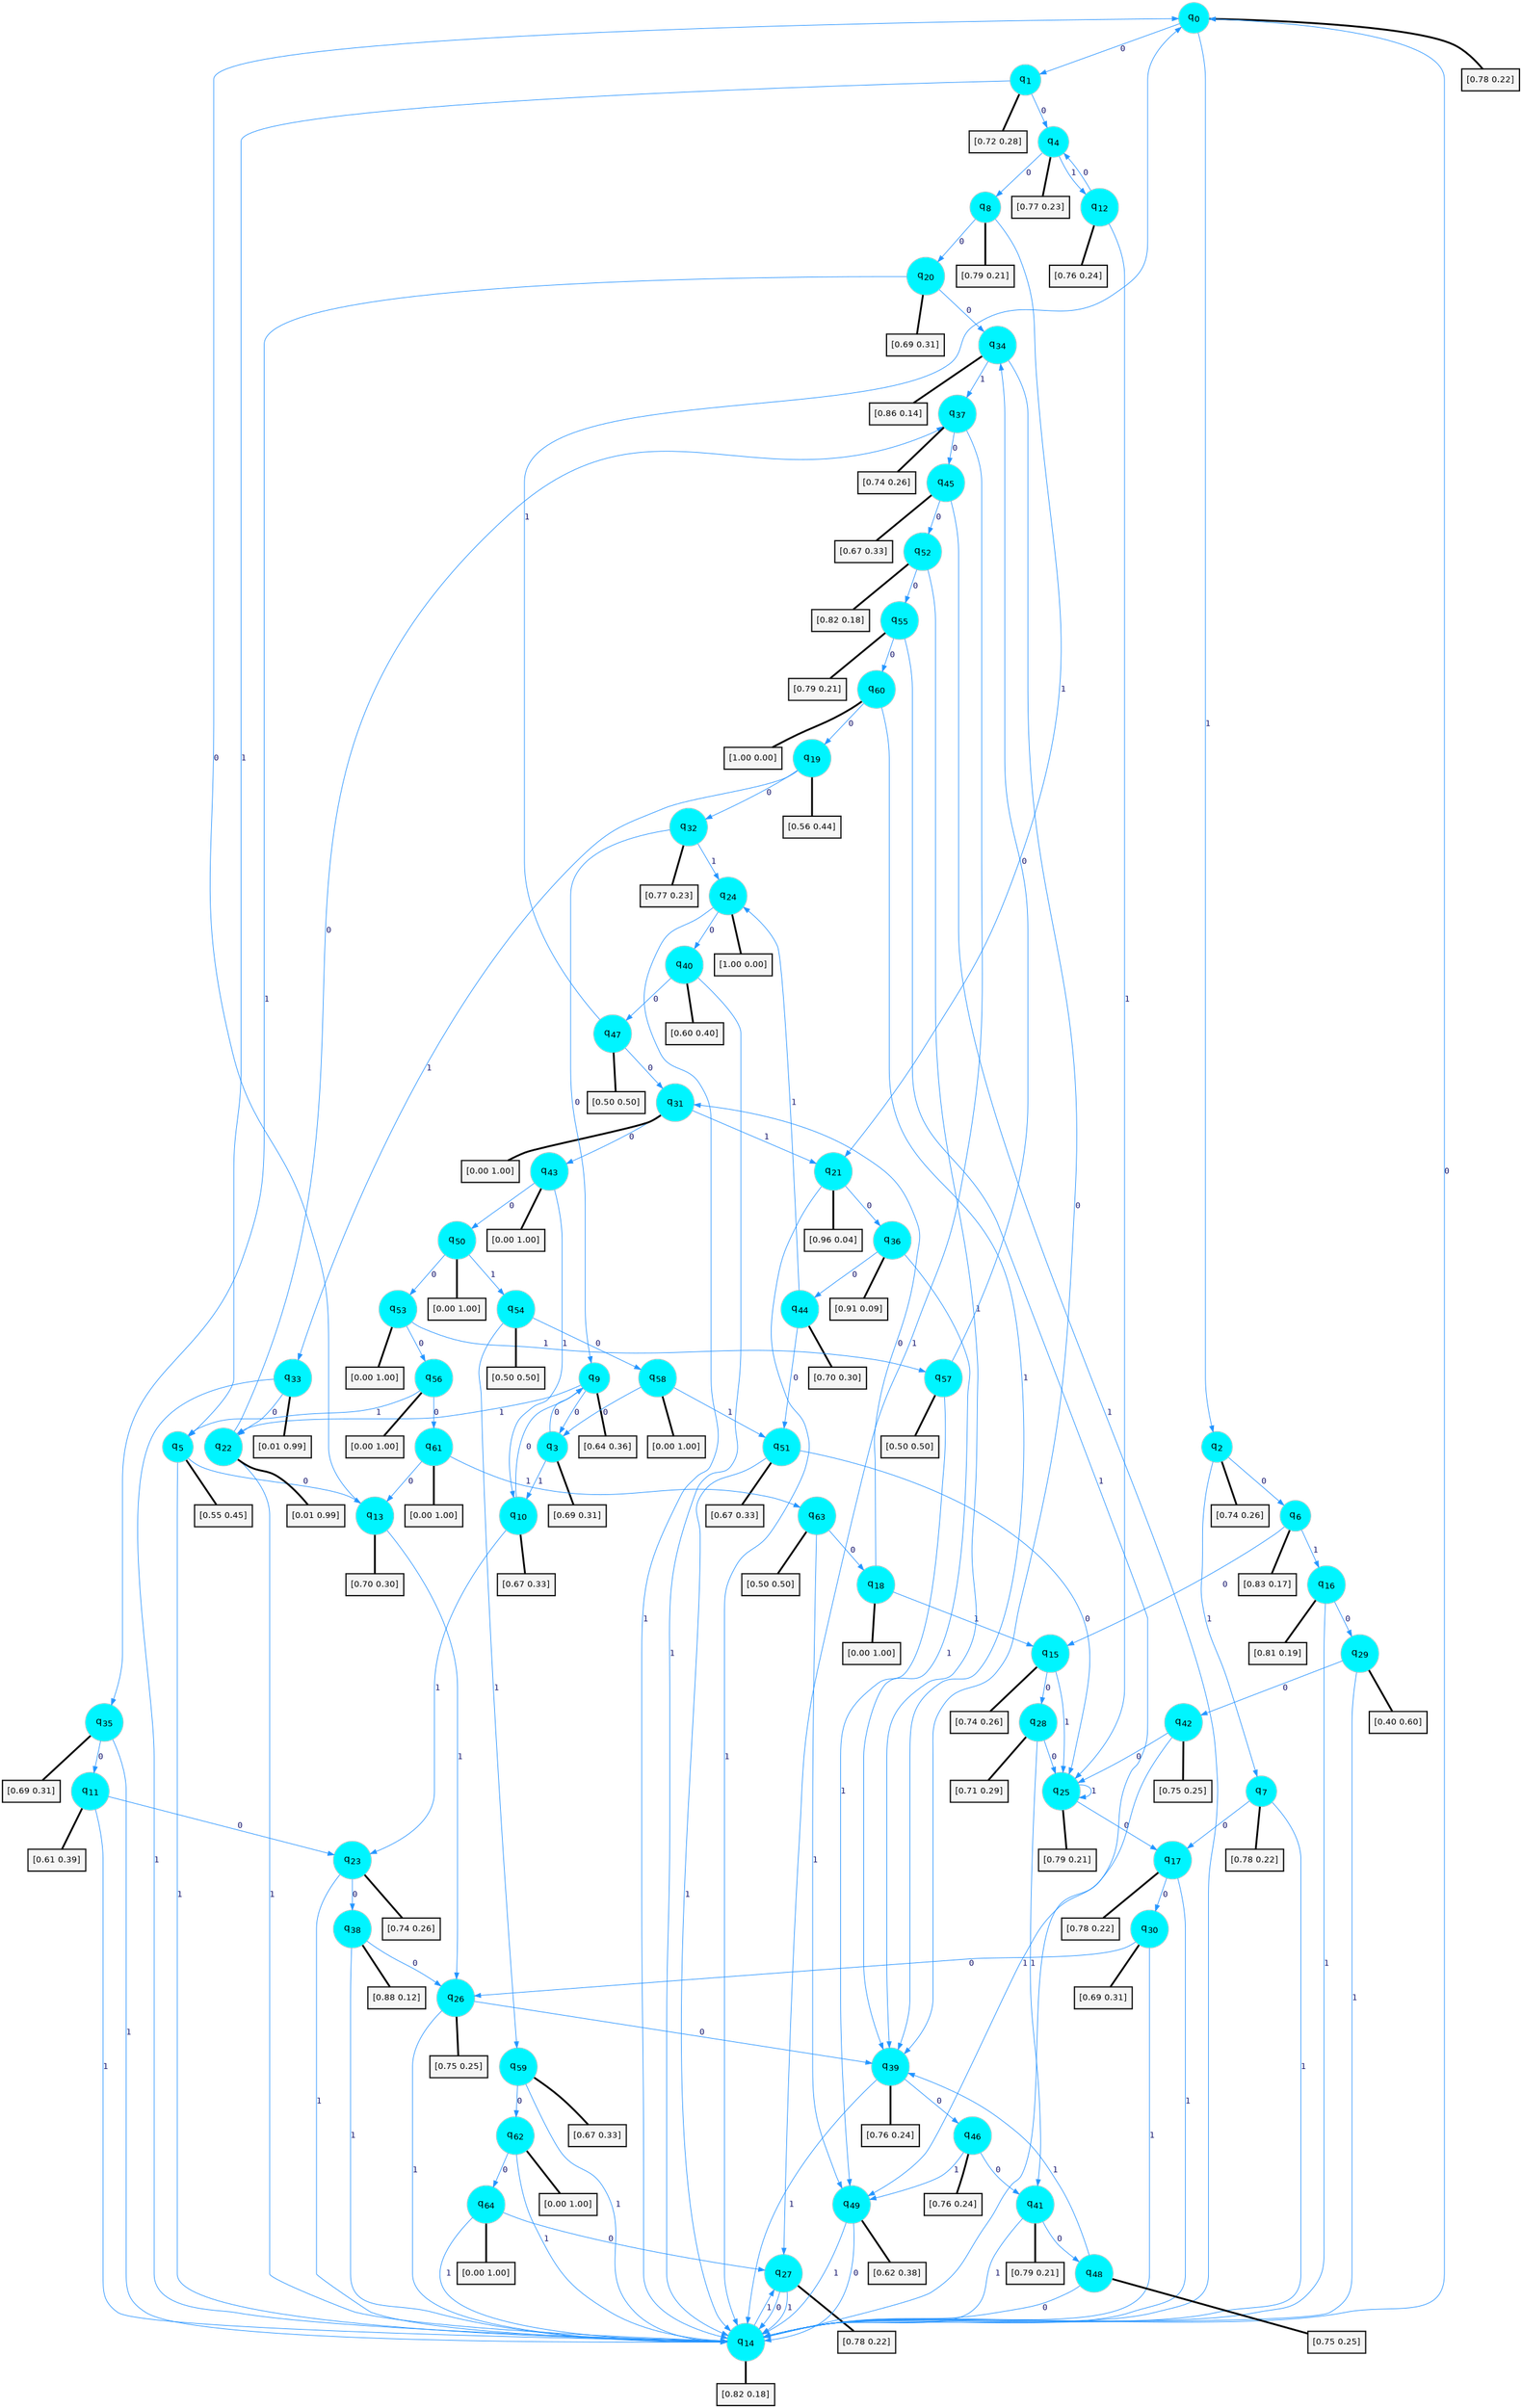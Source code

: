 digraph G {
graph [
bgcolor=transparent, dpi=300, rankdir=TD, size="40,25"];
node [
color=gray, fillcolor=turquoise1, fontcolor=black, fontname=Helvetica, fontsize=16, fontweight=bold, shape=circle, style=filled];
edge [
arrowsize=1, color=dodgerblue1, fontcolor=midnightblue, fontname=courier, fontweight=bold, penwidth=1, style=solid, weight=20];
0[label=<q<SUB>0</SUB>>];
1[label=<q<SUB>1</SUB>>];
2[label=<q<SUB>2</SUB>>];
3[label=<q<SUB>3</SUB>>];
4[label=<q<SUB>4</SUB>>];
5[label=<q<SUB>5</SUB>>];
6[label=<q<SUB>6</SUB>>];
7[label=<q<SUB>7</SUB>>];
8[label=<q<SUB>8</SUB>>];
9[label=<q<SUB>9</SUB>>];
10[label=<q<SUB>10</SUB>>];
11[label=<q<SUB>11</SUB>>];
12[label=<q<SUB>12</SUB>>];
13[label=<q<SUB>13</SUB>>];
14[label=<q<SUB>14</SUB>>];
15[label=<q<SUB>15</SUB>>];
16[label=<q<SUB>16</SUB>>];
17[label=<q<SUB>17</SUB>>];
18[label=<q<SUB>18</SUB>>];
19[label=<q<SUB>19</SUB>>];
20[label=<q<SUB>20</SUB>>];
21[label=<q<SUB>21</SUB>>];
22[label=<q<SUB>22</SUB>>];
23[label=<q<SUB>23</SUB>>];
24[label=<q<SUB>24</SUB>>];
25[label=<q<SUB>25</SUB>>];
26[label=<q<SUB>26</SUB>>];
27[label=<q<SUB>27</SUB>>];
28[label=<q<SUB>28</SUB>>];
29[label=<q<SUB>29</SUB>>];
30[label=<q<SUB>30</SUB>>];
31[label=<q<SUB>31</SUB>>];
32[label=<q<SUB>32</SUB>>];
33[label=<q<SUB>33</SUB>>];
34[label=<q<SUB>34</SUB>>];
35[label=<q<SUB>35</SUB>>];
36[label=<q<SUB>36</SUB>>];
37[label=<q<SUB>37</SUB>>];
38[label=<q<SUB>38</SUB>>];
39[label=<q<SUB>39</SUB>>];
40[label=<q<SUB>40</SUB>>];
41[label=<q<SUB>41</SUB>>];
42[label=<q<SUB>42</SUB>>];
43[label=<q<SUB>43</SUB>>];
44[label=<q<SUB>44</SUB>>];
45[label=<q<SUB>45</SUB>>];
46[label=<q<SUB>46</SUB>>];
47[label=<q<SUB>47</SUB>>];
48[label=<q<SUB>48</SUB>>];
49[label=<q<SUB>49</SUB>>];
50[label=<q<SUB>50</SUB>>];
51[label=<q<SUB>51</SUB>>];
52[label=<q<SUB>52</SUB>>];
53[label=<q<SUB>53</SUB>>];
54[label=<q<SUB>54</SUB>>];
55[label=<q<SUB>55</SUB>>];
56[label=<q<SUB>56</SUB>>];
57[label=<q<SUB>57</SUB>>];
58[label=<q<SUB>58</SUB>>];
59[label=<q<SUB>59</SUB>>];
60[label=<q<SUB>60</SUB>>];
61[label=<q<SUB>61</SUB>>];
62[label=<q<SUB>62</SUB>>];
63[label=<q<SUB>63</SUB>>];
64[label=<q<SUB>64</SUB>>];
65[label="[0.78 0.22]", shape=box,fontcolor=black, fontname=Helvetica, fontsize=14, penwidth=2, fillcolor=whitesmoke,color=black];
66[label="[0.72 0.28]", shape=box,fontcolor=black, fontname=Helvetica, fontsize=14, penwidth=2, fillcolor=whitesmoke,color=black];
67[label="[0.74 0.26]", shape=box,fontcolor=black, fontname=Helvetica, fontsize=14, penwidth=2, fillcolor=whitesmoke,color=black];
68[label="[0.69 0.31]", shape=box,fontcolor=black, fontname=Helvetica, fontsize=14, penwidth=2, fillcolor=whitesmoke,color=black];
69[label="[0.77 0.23]", shape=box,fontcolor=black, fontname=Helvetica, fontsize=14, penwidth=2, fillcolor=whitesmoke,color=black];
70[label="[0.55 0.45]", shape=box,fontcolor=black, fontname=Helvetica, fontsize=14, penwidth=2, fillcolor=whitesmoke,color=black];
71[label="[0.83 0.17]", shape=box,fontcolor=black, fontname=Helvetica, fontsize=14, penwidth=2, fillcolor=whitesmoke,color=black];
72[label="[0.78 0.22]", shape=box,fontcolor=black, fontname=Helvetica, fontsize=14, penwidth=2, fillcolor=whitesmoke,color=black];
73[label="[0.79 0.21]", shape=box,fontcolor=black, fontname=Helvetica, fontsize=14, penwidth=2, fillcolor=whitesmoke,color=black];
74[label="[0.64 0.36]", shape=box,fontcolor=black, fontname=Helvetica, fontsize=14, penwidth=2, fillcolor=whitesmoke,color=black];
75[label="[0.67 0.33]", shape=box,fontcolor=black, fontname=Helvetica, fontsize=14, penwidth=2, fillcolor=whitesmoke,color=black];
76[label="[0.61 0.39]", shape=box,fontcolor=black, fontname=Helvetica, fontsize=14, penwidth=2, fillcolor=whitesmoke,color=black];
77[label="[0.76 0.24]", shape=box,fontcolor=black, fontname=Helvetica, fontsize=14, penwidth=2, fillcolor=whitesmoke,color=black];
78[label="[0.70 0.30]", shape=box,fontcolor=black, fontname=Helvetica, fontsize=14, penwidth=2, fillcolor=whitesmoke,color=black];
79[label="[0.82 0.18]", shape=box,fontcolor=black, fontname=Helvetica, fontsize=14, penwidth=2, fillcolor=whitesmoke,color=black];
80[label="[0.74 0.26]", shape=box,fontcolor=black, fontname=Helvetica, fontsize=14, penwidth=2, fillcolor=whitesmoke,color=black];
81[label="[0.81 0.19]", shape=box,fontcolor=black, fontname=Helvetica, fontsize=14, penwidth=2, fillcolor=whitesmoke,color=black];
82[label="[0.78 0.22]", shape=box,fontcolor=black, fontname=Helvetica, fontsize=14, penwidth=2, fillcolor=whitesmoke,color=black];
83[label="[0.00 1.00]", shape=box,fontcolor=black, fontname=Helvetica, fontsize=14, penwidth=2, fillcolor=whitesmoke,color=black];
84[label="[0.56 0.44]", shape=box,fontcolor=black, fontname=Helvetica, fontsize=14, penwidth=2, fillcolor=whitesmoke,color=black];
85[label="[0.69 0.31]", shape=box,fontcolor=black, fontname=Helvetica, fontsize=14, penwidth=2, fillcolor=whitesmoke,color=black];
86[label="[0.96 0.04]", shape=box,fontcolor=black, fontname=Helvetica, fontsize=14, penwidth=2, fillcolor=whitesmoke,color=black];
87[label="[0.01 0.99]", shape=box,fontcolor=black, fontname=Helvetica, fontsize=14, penwidth=2, fillcolor=whitesmoke,color=black];
88[label="[0.74 0.26]", shape=box,fontcolor=black, fontname=Helvetica, fontsize=14, penwidth=2, fillcolor=whitesmoke,color=black];
89[label="[1.00 0.00]", shape=box,fontcolor=black, fontname=Helvetica, fontsize=14, penwidth=2, fillcolor=whitesmoke,color=black];
90[label="[0.79 0.21]", shape=box,fontcolor=black, fontname=Helvetica, fontsize=14, penwidth=2, fillcolor=whitesmoke,color=black];
91[label="[0.75 0.25]", shape=box,fontcolor=black, fontname=Helvetica, fontsize=14, penwidth=2, fillcolor=whitesmoke,color=black];
92[label="[0.78 0.22]", shape=box,fontcolor=black, fontname=Helvetica, fontsize=14, penwidth=2, fillcolor=whitesmoke,color=black];
93[label="[0.71 0.29]", shape=box,fontcolor=black, fontname=Helvetica, fontsize=14, penwidth=2, fillcolor=whitesmoke,color=black];
94[label="[0.40 0.60]", shape=box,fontcolor=black, fontname=Helvetica, fontsize=14, penwidth=2, fillcolor=whitesmoke,color=black];
95[label="[0.69 0.31]", shape=box,fontcolor=black, fontname=Helvetica, fontsize=14, penwidth=2, fillcolor=whitesmoke,color=black];
96[label="[0.00 1.00]", shape=box,fontcolor=black, fontname=Helvetica, fontsize=14, penwidth=2, fillcolor=whitesmoke,color=black];
97[label="[0.77 0.23]", shape=box,fontcolor=black, fontname=Helvetica, fontsize=14, penwidth=2, fillcolor=whitesmoke,color=black];
98[label="[0.01 0.99]", shape=box,fontcolor=black, fontname=Helvetica, fontsize=14, penwidth=2, fillcolor=whitesmoke,color=black];
99[label="[0.86 0.14]", shape=box,fontcolor=black, fontname=Helvetica, fontsize=14, penwidth=2, fillcolor=whitesmoke,color=black];
100[label="[0.69 0.31]", shape=box,fontcolor=black, fontname=Helvetica, fontsize=14, penwidth=2, fillcolor=whitesmoke,color=black];
101[label="[0.91 0.09]", shape=box,fontcolor=black, fontname=Helvetica, fontsize=14, penwidth=2, fillcolor=whitesmoke,color=black];
102[label="[0.74 0.26]", shape=box,fontcolor=black, fontname=Helvetica, fontsize=14, penwidth=2, fillcolor=whitesmoke,color=black];
103[label="[0.88 0.12]", shape=box,fontcolor=black, fontname=Helvetica, fontsize=14, penwidth=2, fillcolor=whitesmoke,color=black];
104[label="[0.76 0.24]", shape=box,fontcolor=black, fontname=Helvetica, fontsize=14, penwidth=2, fillcolor=whitesmoke,color=black];
105[label="[0.60 0.40]", shape=box,fontcolor=black, fontname=Helvetica, fontsize=14, penwidth=2, fillcolor=whitesmoke,color=black];
106[label="[0.79 0.21]", shape=box,fontcolor=black, fontname=Helvetica, fontsize=14, penwidth=2, fillcolor=whitesmoke,color=black];
107[label="[0.75 0.25]", shape=box,fontcolor=black, fontname=Helvetica, fontsize=14, penwidth=2, fillcolor=whitesmoke,color=black];
108[label="[0.00 1.00]", shape=box,fontcolor=black, fontname=Helvetica, fontsize=14, penwidth=2, fillcolor=whitesmoke,color=black];
109[label="[0.70 0.30]", shape=box,fontcolor=black, fontname=Helvetica, fontsize=14, penwidth=2, fillcolor=whitesmoke,color=black];
110[label="[0.67 0.33]", shape=box,fontcolor=black, fontname=Helvetica, fontsize=14, penwidth=2, fillcolor=whitesmoke,color=black];
111[label="[0.76 0.24]", shape=box,fontcolor=black, fontname=Helvetica, fontsize=14, penwidth=2, fillcolor=whitesmoke,color=black];
112[label="[0.50 0.50]", shape=box,fontcolor=black, fontname=Helvetica, fontsize=14, penwidth=2, fillcolor=whitesmoke,color=black];
113[label="[0.75 0.25]", shape=box,fontcolor=black, fontname=Helvetica, fontsize=14, penwidth=2, fillcolor=whitesmoke,color=black];
114[label="[0.62 0.38]", shape=box,fontcolor=black, fontname=Helvetica, fontsize=14, penwidth=2, fillcolor=whitesmoke,color=black];
115[label="[0.00 1.00]", shape=box,fontcolor=black, fontname=Helvetica, fontsize=14, penwidth=2, fillcolor=whitesmoke,color=black];
116[label="[0.67 0.33]", shape=box,fontcolor=black, fontname=Helvetica, fontsize=14, penwidth=2, fillcolor=whitesmoke,color=black];
117[label="[0.82 0.18]", shape=box,fontcolor=black, fontname=Helvetica, fontsize=14, penwidth=2, fillcolor=whitesmoke,color=black];
118[label="[0.00 1.00]", shape=box,fontcolor=black, fontname=Helvetica, fontsize=14, penwidth=2, fillcolor=whitesmoke,color=black];
119[label="[0.50 0.50]", shape=box,fontcolor=black, fontname=Helvetica, fontsize=14, penwidth=2, fillcolor=whitesmoke,color=black];
120[label="[0.79 0.21]", shape=box,fontcolor=black, fontname=Helvetica, fontsize=14, penwidth=2, fillcolor=whitesmoke,color=black];
121[label="[0.00 1.00]", shape=box,fontcolor=black, fontname=Helvetica, fontsize=14, penwidth=2, fillcolor=whitesmoke,color=black];
122[label="[0.50 0.50]", shape=box,fontcolor=black, fontname=Helvetica, fontsize=14, penwidth=2, fillcolor=whitesmoke,color=black];
123[label="[0.00 1.00]", shape=box,fontcolor=black, fontname=Helvetica, fontsize=14, penwidth=2, fillcolor=whitesmoke,color=black];
124[label="[0.67 0.33]", shape=box,fontcolor=black, fontname=Helvetica, fontsize=14, penwidth=2, fillcolor=whitesmoke,color=black];
125[label="[1.00 0.00]", shape=box,fontcolor=black, fontname=Helvetica, fontsize=14, penwidth=2, fillcolor=whitesmoke,color=black];
126[label="[0.00 1.00]", shape=box,fontcolor=black, fontname=Helvetica, fontsize=14, penwidth=2, fillcolor=whitesmoke,color=black];
127[label="[0.00 1.00]", shape=box,fontcolor=black, fontname=Helvetica, fontsize=14, penwidth=2, fillcolor=whitesmoke,color=black];
128[label="[0.50 0.50]", shape=box,fontcolor=black, fontname=Helvetica, fontsize=14, penwidth=2, fillcolor=whitesmoke,color=black];
129[label="[0.00 1.00]", shape=box,fontcolor=black, fontname=Helvetica, fontsize=14, penwidth=2, fillcolor=whitesmoke,color=black];
0->1 [label=0];
0->2 [label=1];
0->65 [arrowhead=none, penwidth=3,color=black];
1->4 [label=0];
1->5 [label=1];
1->66 [arrowhead=none, penwidth=3,color=black];
2->6 [label=0];
2->7 [label=1];
2->67 [arrowhead=none, penwidth=3,color=black];
3->9 [label=0];
3->10 [label=1];
3->68 [arrowhead=none, penwidth=3,color=black];
4->8 [label=0];
4->12 [label=1];
4->69 [arrowhead=none, penwidth=3,color=black];
5->13 [label=0];
5->14 [label=1];
5->70 [arrowhead=none, penwidth=3,color=black];
6->15 [label=0];
6->16 [label=1];
6->71 [arrowhead=none, penwidth=3,color=black];
7->17 [label=0];
7->14 [label=1];
7->72 [arrowhead=none, penwidth=3,color=black];
8->20 [label=0];
8->21 [label=1];
8->73 [arrowhead=none, penwidth=3,color=black];
9->3 [label=0];
9->22 [label=1];
9->74 [arrowhead=none, penwidth=3,color=black];
10->9 [label=0];
10->23 [label=1];
10->75 [arrowhead=none, penwidth=3,color=black];
11->23 [label=0];
11->14 [label=1];
11->76 [arrowhead=none, penwidth=3,color=black];
12->4 [label=0];
12->25 [label=1];
12->77 [arrowhead=none, penwidth=3,color=black];
13->0 [label=0];
13->26 [label=1];
13->78 [arrowhead=none, penwidth=3,color=black];
14->0 [label=0];
14->27 [label=1];
14->79 [arrowhead=none, penwidth=3,color=black];
15->28 [label=0];
15->25 [label=1];
15->80 [arrowhead=none, penwidth=3,color=black];
16->29 [label=0];
16->14 [label=1];
16->81 [arrowhead=none, penwidth=3,color=black];
17->30 [label=0];
17->14 [label=1];
17->82 [arrowhead=none, penwidth=3,color=black];
18->31 [label=0];
18->15 [label=1];
18->83 [arrowhead=none, penwidth=3,color=black];
19->32 [label=0];
19->33 [label=1];
19->84 [arrowhead=none, penwidth=3,color=black];
20->34 [label=0];
20->35 [label=1];
20->85 [arrowhead=none, penwidth=3,color=black];
21->36 [label=0];
21->14 [label=1];
21->86 [arrowhead=none, penwidth=3,color=black];
22->37 [label=0];
22->14 [label=1];
22->87 [arrowhead=none, penwidth=3,color=black];
23->38 [label=0];
23->14 [label=1];
23->88 [arrowhead=none, penwidth=3,color=black];
24->40 [label=0];
24->14 [label=1];
24->89 [arrowhead=none, penwidth=3,color=black];
25->17 [label=0];
25->25 [label=1];
25->90 [arrowhead=none, penwidth=3,color=black];
26->39 [label=0];
26->14 [label=1];
26->91 [arrowhead=none, penwidth=3,color=black];
27->14 [label=0];
27->14 [label=1];
27->92 [arrowhead=none, penwidth=3,color=black];
28->25 [label=0];
28->41 [label=1];
28->93 [arrowhead=none, penwidth=3,color=black];
29->42 [label=0];
29->14 [label=1];
29->94 [arrowhead=none, penwidth=3,color=black];
30->26 [label=0];
30->14 [label=1];
30->95 [arrowhead=none, penwidth=3,color=black];
31->43 [label=0];
31->21 [label=1];
31->96 [arrowhead=none, penwidth=3,color=black];
32->9 [label=0];
32->24 [label=1];
32->97 [arrowhead=none, penwidth=3,color=black];
33->22 [label=0];
33->14 [label=1];
33->98 [arrowhead=none, penwidth=3,color=black];
34->39 [label=0];
34->37 [label=1];
34->99 [arrowhead=none, penwidth=3,color=black];
35->11 [label=0];
35->14 [label=1];
35->100 [arrowhead=none, penwidth=3,color=black];
36->44 [label=0];
36->39 [label=1];
36->101 [arrowhead=none, penwidth=3,color=black];
37->45 [label=0];
37->27 [label=1];
37->102 [arrowhead=none, penwidth=3,color=black];
38->26 [label=0];
38->14 [label=1];
38->103 [arrowhead=none, penwidth=3,color=black];
39->46 [label=0];
39->14 [label=1];
39->104 [arrowhead=none, penwidth=3,color=black];
40->47 [label=0];
40->14 [label=1];
40->105 [arrowhead=none, penwidth=3,color=black];
41->48 [label=0];
41->14 [label=1];
41->106 [arrowhead=none, penwidth=3,color=black];
42->25 [label=0];
42->49 [label=1];
42->107 [arrowhead=none, penwidth=3,color=black];
43->50 [label=0];
43->10 [label=1];
43->108 [arrowhead=none, penwidth=3,color=black];
44->51 [label=0];
44->24 [label=1];
44->109 [arrowhead=none, penwidth=3,color=black];
45->52 [label=0];
45->14 [label=1];
45->110 [arrowhead=none, penwidth=3,color=black];
46->41 [label=0];
46->49 [label=1];
46->111 [arrowhead=none, penwidth=3,color=black];
47->31 [label=0];
47->0 [label=1];
47->112 [arrowhead=none, penwidth=3,color=black];
48->14 [label=0];
48->39 [label=1];
48->113 [arrowhead=none, penwidth=3,color=black];
49->14 [label=0];
49->14 [label=1];
49->114 [arrowhead=none, penwidth=3,color=black];
50->53 [label=0];
50->54 [label=1];
50->115 [arrowhead=none, penwidth=3,color=black];
51->25 [label=0];
51->14 [label=1];
51->116 [arrowhead=none, penwidth=3,color=black];
52->55 [label=0];
52->39 [label=1];
52->117 [arrowhead=none, penwidth=3,color=black];
53->56 [label=0];
53->57 [label=1];
53->118 [arrowhead=none, penwidth=3,color=black];
54->58 [label=0];
54->59 [label=1];
54->119 [arrowhead=none, penwidth=3,color=black];
55->60 [label=0];
55->14 [label=1];
55->120 [arrowhead=none, penwidth=3,color=black];
56->61 [label=0];
56->5 [label=1];
56->121 [arrowhead=none, penwidth=3,color=black];
57->34 [label=0];
57->49 [label=1];
57->122 [arrowhead=none, penwidth=3,color=black];
58->3 [label=0];
58->51 [label=1];
58->123 [arrowhead=none, penwidth=3,color=black];
59->62 [label=0];
59->14 [label=1];
59->124 [arrowhead=none, penwidth=3,color=black];
60->19 [label=0];
60->39 [label=1];
60->125 [arrowhead=none, penwidth=3,color=black];
61->13 [label=0];
61->63 [label=1];
61->126 [arrowhead=none, penwidth=3,color=black];
62->64 [label=0];
62->14 [label=1];
62->127 [arrowhead=none, penwidth=3,color=black];
63->18 [label=0];
63->49 [label=1];
63->128 [arrowhead=none, penwidth=3,color=black];
64->27 [label=0];
64->14 [label=1];
64->129 [arrowhead=none, penwidth=3,color=black];
}
